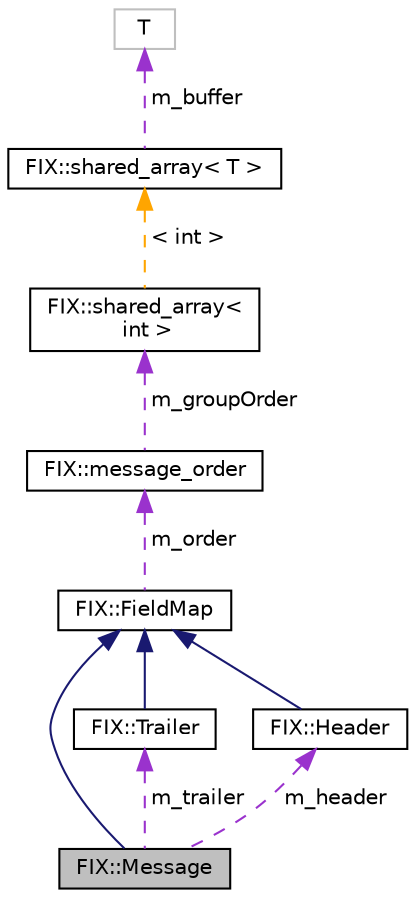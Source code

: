 digraph "FIX::Message"
{
  edge [fontname="Helvetica",fontsize="10",labelfontname="Helvetica",labelfontsize="10"];
  node [fontname="Helvetica",fontsize="10",shape=record];
  Node2 [label="FIX::Message",height=0.2,width=0.4,color="black", fillcolor="grey75", style="filled", fontcolor="black"];
  Node3 -> Node2 [dir="back",color="midnightblue",fontsize="10",style="solid",fontname="Helvetica"];
  Node3 [label="FIX::FieldMap",height=0.2,width=0.4,color="black", fillcolor="white", style="filled",URL="$class_f_i_x_1_1_field_map.html",tooltip="Stores and organizes a collection of Fields. "];
  Node4 -> Node3 [dir="back",color="darkorchid3",fontsize="10",style="dashed",label=" m_order" ,fontname="Helvetica"];
  Node4 [label="FIX::message_order",height=0.2,width=0.4,color="black", fillcolor="white", style="filled",URL="$struct_f_i_x_1_1message__order.html",tooltip="Sorts fields in header, normal, or trailer order. "];
  Node5 -> Node4 [dir="back",color="darkorchid3",fontsize="10",style="dashed",label=" m_groupOrder" ,fontname="Helvetica"];
  Node5 [label="FIX::shared_array\<\l int \>",height=0.2,width=0.4,color="black", fillcolor="white", style="filled",URL="$class_f_i_x_1_1shared__array.html"];
  Node6 -> Node5 [dir="back",color="orange",fontsize="10",style="dashed",label=" \< int \>" ,fontname="Helvetica"];
  Node6 [label="FIX::shared_array\< T \>",height=0.2,width=0.4,color="black", fillcolor="white", style="filled",URL="$class_f_i_x_1_1shared__array.html",tooltip="Shared array with atomic reference count. "];
  Node7 -> Node6 [dir="back",color="darkorchid3",fontsize="10",style="dashed",label=" m_buffer" ,fontname="Helvetica"];
  Node7 [label="T",height=0.2,width=0.4,color="grey75", fillcolor="white", style="filled"];
  Node8 -> Node2 [dir="back",color="darkorchid3",fontsize="10",style="dashed",label=" m_trailer" ,fontname="Helvetica"];
  Node8 [label="FIX::Trailer",height=0.2,width=0.4,color="black", fillcolor="white", style="filled",URL="$class_f_i_x_1_1_trailer.html"];
  Node3 -> Node8 [dir="back",color="midnightblue",fontsize="10",style="solid",fontname="Helvetica"];
  Node9 -> Node2 [dir="back",color="darkorchid3",fontsize="10",style="dashed",label=" m_header" ,fontname="Helvetica"];
  Node9 [label="FIX::Header",height=0.2,width=0.4,color="black", fillcolor="white", style="filled",URL="$class_f_i_x_1_1_header.html"];
  Node3 -> Node9 [dir="back",color="midnightblue",fontsize="10",style="solid",fontname="Helvetica"];
}
